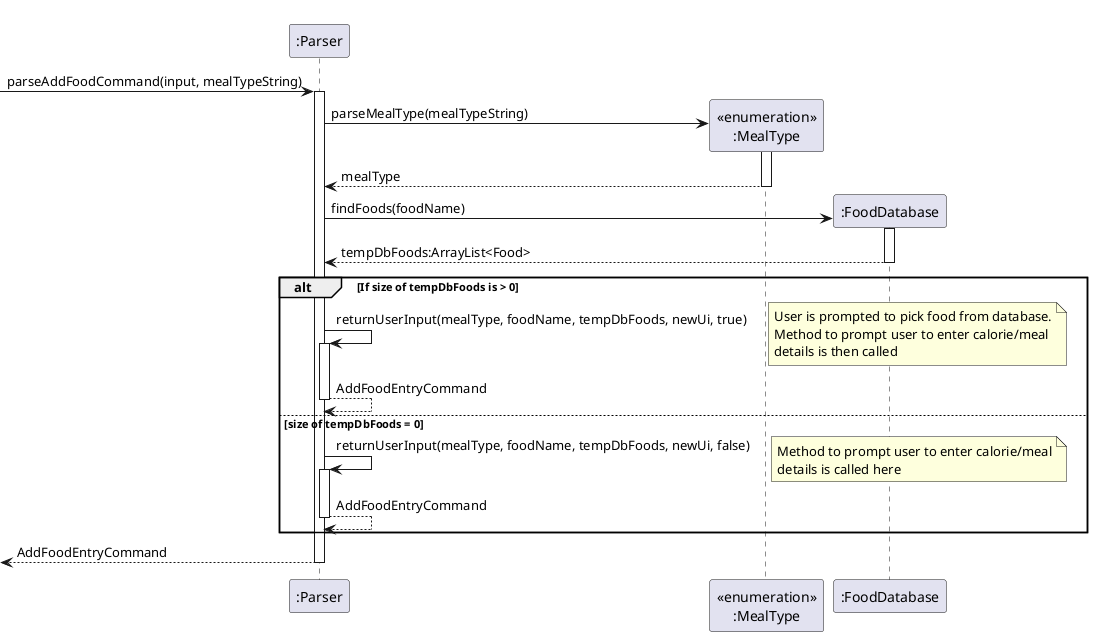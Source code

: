 @startuml
'https://plantuml.com/sequence-diagram


-> ":Parser": parseAddFoodCommand(input, mealTypeString)
activate ":Parser"

create "<<enumeration>>\n:MealType"
":Parser" -> "<<enumeration>>\n:MealType": parseMealType(mealTypeString)
activate "<<enumeration>>\n:MealType"
return mealType

create ":FoodDatabase"
":Parser" -> ":FoodDatabase": findFoods(foodName)
activate ":FoodDatabase"
return tempDbFoods:ArrayList<Food>

alt If size of tempDbFoods is > 0
    ":Parser" -> ":Parser": returnUserInput(mealType, foodName, tempDbFoods, newUi, true)
    note right: User is prompted to pick food from database.\nMethod to prompt user to enter calorie/meal\ndetails is then called
    activate ":Parser"
    return AddFoodEntryCommand
else size of tempDbFoods = 0
    ":Parser" -> ":Parser": returnUserInput(mealType, foodName, tempDbFoods, newUi, false)
    note right: Method to prompt user to enter calorie/meal\ndetails is called here
    activate ":Parser"
    return AddFoodEntryCommand
end

return AddFoodEntryCommand
@enduml